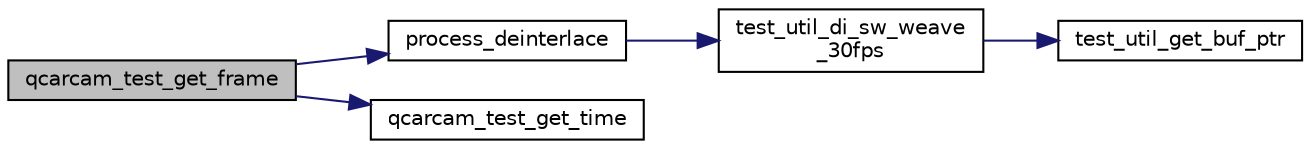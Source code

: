 digraph "qcarcam_test_get_frame"
{
 // LATEX_PDF_SIZE
  edge [fontname="Helvetica",fontsize="10",labelfontname="Helvetica",labelfontsize="10"];
  node [fontname="Helvetica",fontsize="10",shape=record];
  rankdir="LR";
  Node1 [label="qcarcam_test_get_frame",height=0.2,width=0.4,color="black", fillcolor="grey75", style="filled", fontcolor="black",tooltip=" "];
  Node1 -> Node2 [color="midnightblue",fontsize="10",style="solid"];
  Node2 [label="process_deinterlace",height=0.2,width=0.4,color="black", fillcolor="white", style="filled",URL="$qcarcam__test_8cpp.html#aebac84547abfbc3849f28b7c18b961ce",tooltip=" "];
  Node2 -> Node3 [color="midnightblue",fontsize="10",style="solid"];
  Node3 [label="test_util_di_sw_weave\l_30fps",height=0.2,width=0.4,color="black", fillcolor="white", style="filled",URL="$test__util_8h.html#a4606454b55c3db0b58b808055b0104a2",tooltip="Deinterlace 2 fields from souce buf into dest new frame with software weave 30fps method."];
  Node3 -> Node4 [color="midnightblue",fontsize="10",style="solid"];
  Node4 [label="test_util_get_buf_ptr",height=0.2,width=0.4,color="black", fillcolor="white", style="filled",URL="$test__util_8h.html#a3585dc4f7b2fb7b4172374ffca12f069",tooltip="Get buffer virtual address."];
  Node1 -> Node5 [color="midnightblue",fontsize="10",style="solid"];
  Node5 [label="qcarcam_test_get_time",height=0.2,width=0.4,color="black", fillcolor="white", style="filled",URL="$qcarcam__test_8cpp.html#a8797fba9a1603854ac68a21d6824169a",tooltip=" "];
}

